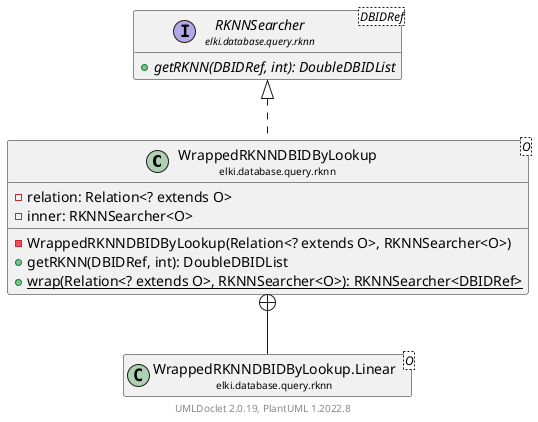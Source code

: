 @startuml
    remove .*\.(Instance|Par|Parameterizer|Factory)$
    set namespaceSeparator none
    hide empty fields
    hide empty methods

    class "<size:14>WrappedRKNNDBIDByLookup\n<size:10>elki.database.query.rknn" as elki.database.query.rknn.WrappedRKNNDBIDByLookup<O> [[WrappedRKNNDBIDByLookup.html]] {
        -relation: Relation<? extends O>
        -inner: RKNNSearcher<O>
        -WrappedRKNNDBIDByLookup(Relation<? extends O>, RKNNSearcher<O>)
        +getRKNN(DBIDRef, int): DoubleDBIDList
        {static} +wrap(Relation<? extends O>, RKNNSearcher<O>): RKNNSearcher<DBIDRef>
    }

    interface "<size:14>RKNNSearcher\n<size:10>elki.database.query.rknn" as elki.database.query.rknn.RKNNSearcher<DBIDRef> [[RKNNSearcher.html]] {
        {abstract} +getRKNN(DBIDRef, int): DoubleDBIDList
    }
    class "<size:14>WrappedRKNNDBIDByLookup.Linear\n<size:10>elki.database.query.rknn" as elki.database.query.rknn.WrappedRKNNDBIDByLookup.Linear<O> [[WrappedRKNNDBIDByLookup.Linear.html]]

    elki.database.query.rknn.RKNNSearcher <|.. elki.database.query.rknn.WrappedRKNNDBIDByLookup
    elki.database.query.rknn.WrappedRKNNDBIDByLookup +-- elki.database.query.rknn.WrappedRKNNDBIDByLookup.Linear

    center footer UMLDoclet 2.0.19, PlantUML 1.2022.8
@enduml
